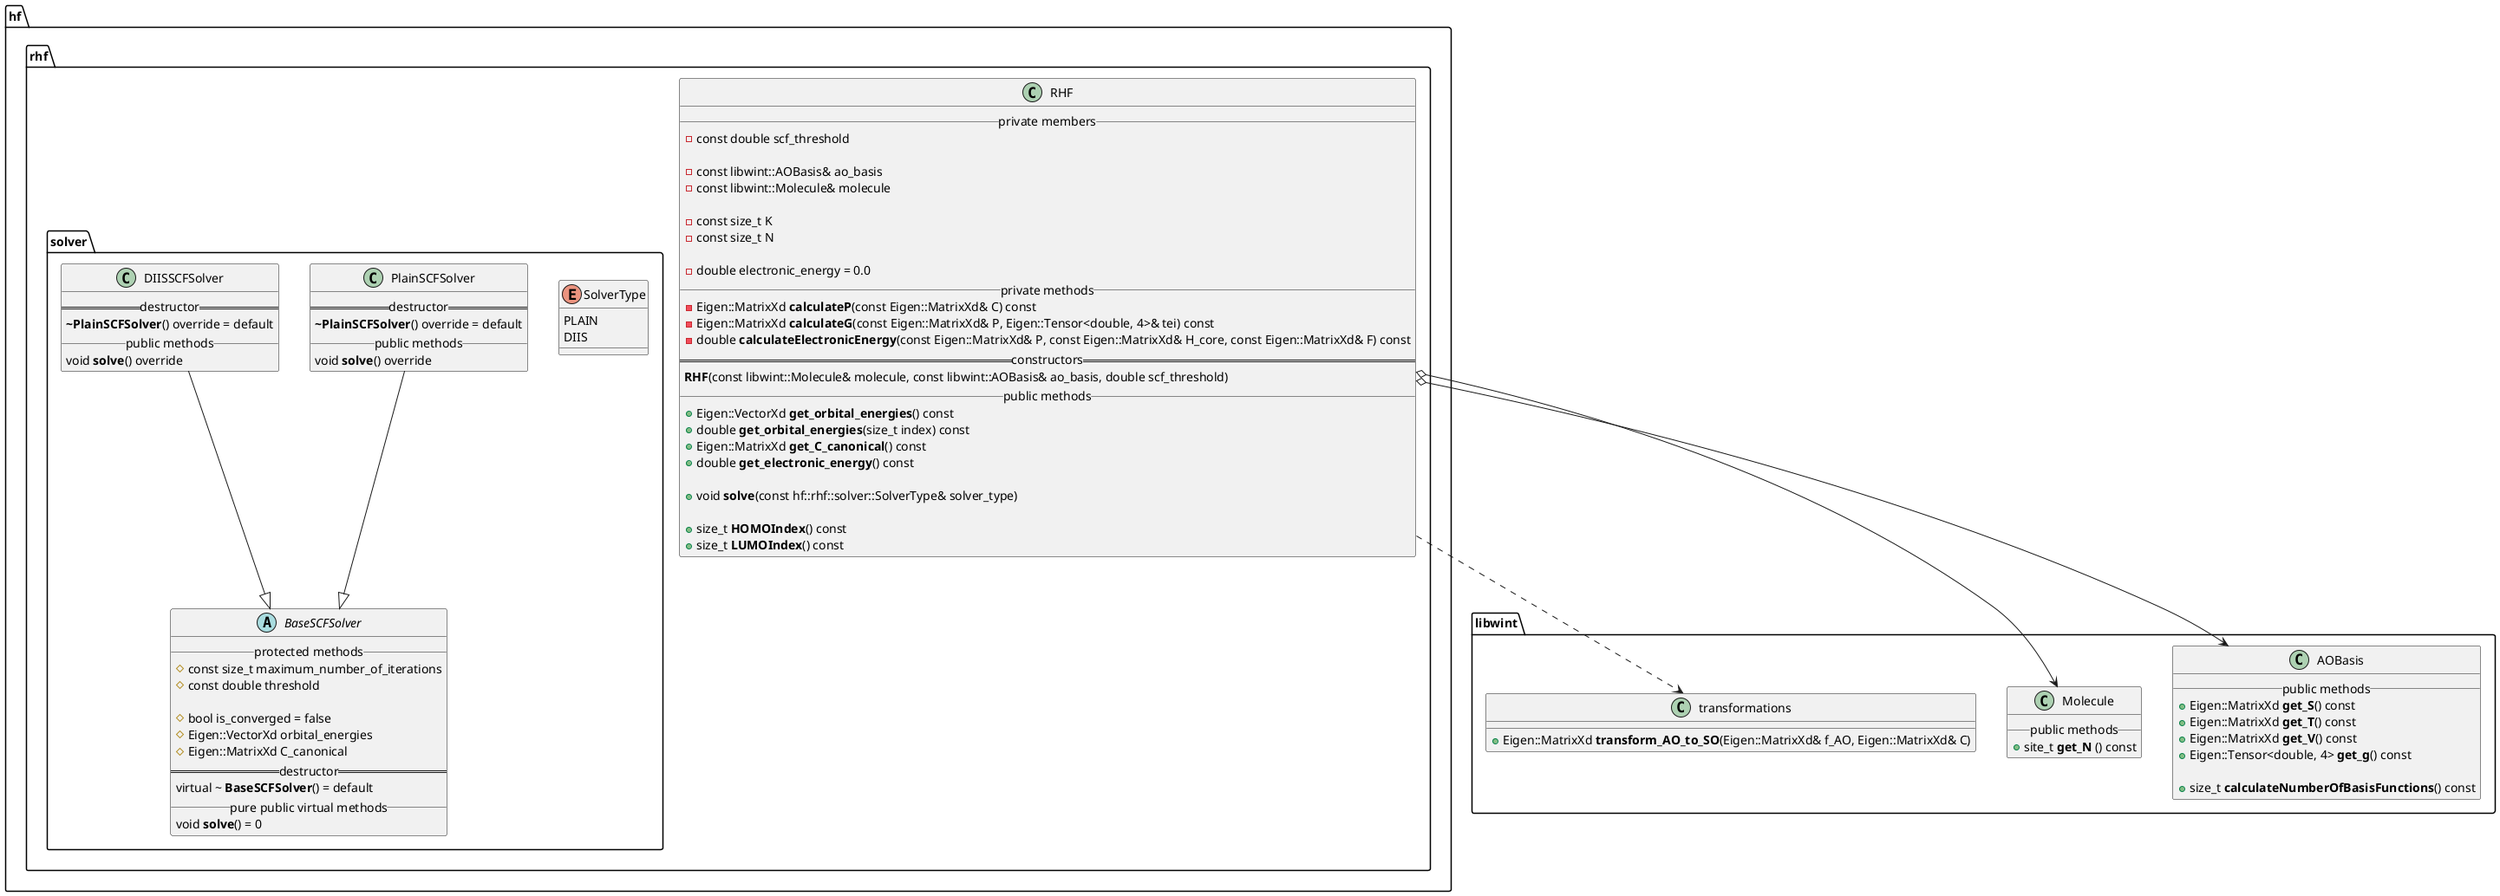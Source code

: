 @startuml


namespace libwint {

    class AOBasis {
        __ public methods __
            + Eigen::MatrixXd **get_S**() const
            + Eigen::MatrixXd **get_T**() const
            + Eigen::MatrixXd **get_V**() const
            + Eigen::Tensor<double, 4> **get_g**() const

            + size_t **calculateNumberOfBasisFunctions**() const
    }


    class Molecule {
        __ public methods __
            + site_t **get_N** () const
    }


    class transformations {
        + Eigen::MatrixXd **transform_AO_to_SO**(Eigen::MatrixXd& f_AO, Eigen::MatrixXd& C)
    }

}


namespace hf {
    namespace rhf {
        namespace solver {


            enum SolverType {
                PLAIN
                DIIS
            }

            abstract class BaseSCFSolver {
                __ protected methods __
                    # const size_t maximum_number_of_iterations
                    # const double threshold

                    # bool is_converged = false
                    # Eigen::VectorXd orbital_energies
                    # Eigen::MatrixXd C_canonical
                == destructor ==
                    virtual ~ **BaseSCFSolver**() = default
                __ pure public virtual methods __
                    void **solve**() = 0
            }

            PlainSCFSolver --|> BaseSCFSolver
            class PlainSCFSolver {
                == destructor ==
                    **~PlainSCFSolver**() override = default
                __ public methods __
                    void **solve**() override
            }


            DIISSCFSolver --|> BaseSCFSolver
            class DIISSCFSolver {
                == destructor ==
                    **~PlainSCFSolver**() override = default
                __ public methods __
                    void **solve**() override
            }



        }

        class RHF {
            __ private members __
                - const double scf_threshold

                - const libwint::AOBasis& ao_basis
                - const libwint::Molecule& molecule

                - const size_t K
                - const size_t N

                - double electronic_energy = 0.0
            __ private methods __
                - Eigen::MatrixXd **calculateP**(const Eigen::MatrixXd& C) const
                - Eigen::MatrixXd **calculateG**(const Eigen::MatrixXd& P, Eigen::Tensor<double, 4>& tei) const
                - double **calculateElectronicEnergy**(const Eigen::MatrixXd& P, const Eigen::MatrixXd& H_core, const Eigen::MatrixXd& F) const
            == constructors ==
                **RHF**(const libwint::Molecule& molecule, const libwint::AOBasis& ao_basis, double scf_threshold)
            __ public methods __
                + Eigen::VectorXd **get_orbital_energies**() const
                + double **get_orbital_energies**(size_t index) const
                + Eigen::MatrixXd **get_C_canonical**() const
                + double **get_electronic_energy**() const

                + void **solve**(const hf::rhf::solver::SolverType& solver_type)

                + size_t **HOMOIndex**() const
                + size_t **LUMOIndex**() const
        }
    }
}



hf.rhf.RHF o--> libwint.AOBasis

hf.rhf.RHF o--> libwint.Molecule

hf.rhf.RHF ..> libwint.transformations

@enduml
